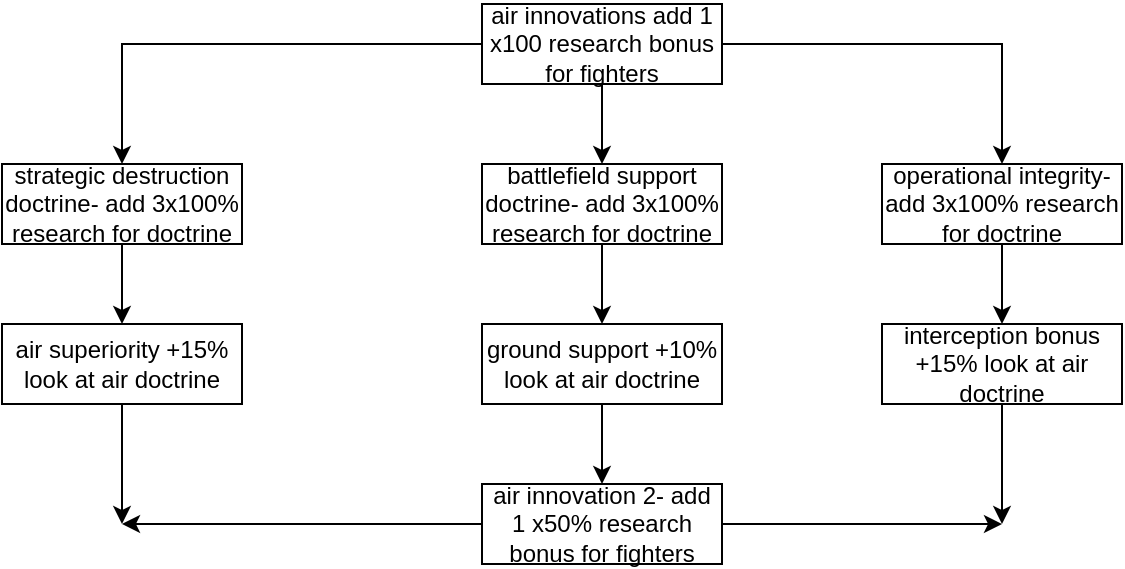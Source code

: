 <mxfile version="13.4.5" type="device" pages="5"><diagram id="C5RBs43oDa-KdzZeNtuy" name="Page-1"><mxGraphModel dx="946" dy="523" grid="1" gridSize="10" guides="1" tooltips="1" connect="1" arrows="1" fold="1" page="1" pageScale="1" pageWidth="827" pageHeight="1169" math="0" shadow="0"><root><mxCell id="WIyWlLk6GJQsqaUBKTNV-0"/><mxCell id="WIyWlLk6GJQsqaUBKTNV-1" parent="WIyWlLk6GJQsqaUBKTNV-0"/><mxCell id="57n3bXgcx5A07ecF0hoc-7" style="edgeStyle=orthogonalEdgeStyle;rounded=0;orthogonalLoop=1;jettySize=auto;html=1;entryX=0.5;entryY=0;entryDx=0;entryDy=0;" parent="WIyWlLk6GJQsqaUBKTNV-1" source="YrTQiTabuWJ2SP4IJ50v-0" target="57n3bXgcx5A07ecF0hoc-1" edge="1"><mxGeometry relative="1" as="geometry"/></mxCell><mxCell id="57n3bXgcx5A07ecF0hoc-9" style="edgeStyle=orthogonalEdgeStyle;rounded=0;orthogonalLoop=1;jettySize=auto;html=1;" parent="WIyWlLk6GJQsqaUBKTNV-1" source="YrTQiTabuWJ2SP4IJ50v-0" target="57n3bXgcx5A07ecF0hoc-0" edge="1"><mxGeometry relative="1" as="geometry"/></mxCell><mxCell id="57n3bXgcx5A07ecF0hoc-11" style="edgeStyle=orthogonalEdgeStyle;rounded=0;orthogonalLoop=1;jettySize=auto;html=1;" parent="WIyWlLk6GJQsqaUBKTNV-1" source="YrTQiTabuWJ2SP4IJ50v-0" target="57n3bXgcx5A07ecF0hoc-2" edge="1"><mxGeometry relative="1" as="geometry"/></mxCell><mxCell id="YrTQiTabuWJ2SP4IJ50v-0" value="air innovations add 1 x100 research bonus for fighters" style="rounded=0;whiteSpace=wrap;html=1;" parent="WIyWlLk6GJQsqaUBKTNV-1" vertex="1"><mxGeometry x="640" y="40" width="120" height="40" as="geometry"/></mxCell><mxCell id="57n3bXgcx5A07ecF0hoc-10" style="edgeStyle=orthogonalEdgeStyle;rounded=0;orthogonalLoop=1;jettySize=auto;html=1;" parent="WIyWlLk6GJQsqaUBKTNV-1" source="57n3bXgcx5A07ecF0hoc-0" target="57n3bXgcx5A07ecF0hoc-4" edge="1"><mxGeometry relative="1" as="geometry"/></mxCell><mxCell id="57n3bXgcx5A07ecF0hoc-0" value="battlefield support doctrine- add 3x100% research for doctrine" style="rounded=0;whiteSpace=wrap;html=1;" parent="WIyWlLk6GJQsqaUBKTNV-1" vertex="1"><mxGeometry x="640" y="120" width="120" height="40" as="geometry"/></mxCell><mxCell id="57n3bXgcx5A07ecF0hoc-8" style="edgeStyle=orthogonalEdgeStyle;rounded=0;orthogonalLoop=1;jettySize=auto;html=1;entryX=0.5;entryY=0;entryDx=0;entryDy=0;" parent="WIyWlLk6GJQsqaUBKTNV-1" source="57n3bXgcx5A07ecF0hoc-1" target="57n3bXgcx5A07ecF0hoc-3" edge="1"><mxGeometry relative="1" as="geometry"/></mxCell><mxCell id="57n3bXgcx5A07ecF0hoc-1" value="strategic destruction doctrine- add 3x100% research for doctrine" style="rounded=0;whiteSpace=wrap;html=1;" parent="WIyWlLk6GJQsqaUBKTNV-1" vertex="1"><mxGeometry x="400" y="120" width="120" height="40" as="geometry"/></mxCell><mxCell id="57n3bXgcx5A07ecF0hoc-12" style="edgeStyle=orthogonalEdgeStyle;rounded=0;orthogonalLoop=1;jettySize=auto;html=1;" parent="WIyWlLk6GJQsqaUBKTNV-1" source="57n3bXgcx5A07ecF0hoc-2" target="57n3bXgcx5A07ecF0hoc-5" edge="1"><mxGeometry relative="1" as="geometry"/></mxCell><mxCell id="57n3bXgcx5A07ecF0hoc-2" value="operational integrity-add 3x100% research for doctrine" style="rounded=0;whiteSpace=wrap;html=1;" parent="WIyWlLk6GJQsqaUBKTNV-1" vertex="1"><mxGeometry x="840" y="120" width="120" height="40" as="geometry"/></mxCell><mxCell id="57n3bXgcx5A07ecF0hoc-14" style="edgeStyle=orthogonalEdgeStyle;rounded=0;orthogonalLoop=1;jettySize=auto;html=1;" parent="WIyWlLk6GJQsqaUBKTNV-1" source="57n3bXgcx5A07ecF0hoc-3" edge="1"><mxGeometry relative="1" as="geometry"><mxPoint x="460" y="300" as="targetPoint"/></mxGeometry></mxCell><mxCell id="57n3bXgcx5A07ecF0hoc-3" value="air superiority +15% look at air doctrine" style="rounded=0;whiteSpace=wrap;html=1;" parent="WIyWlLk6GJQsqaUBKTNV-1" vertex="1"><mxGeometry x="400" y="200" width="120" height="40" as="geometry"/></mxCell><mxCell id="57n3bXgcx5A07ecF0hoc-13" style="edgeStyle=orthogonalEdgeStyle;rounded=0;orthogonalLoop=1;jettySize=auto;html=1;" parent="WIyWlLk6GJQsqaUBKTNV-1" source="57n3bXgcx5A07ecF0hoc-4" target="57n3bXgcx5A07ecF0hoc-6" edge="1"><mxGeometry relative="1" as="geometry"/></mxCell><mxCell id="57n3bXgcx5A07ecF0hoc-4" value="ground support +10% look at air doctrine" style="rounded=0;whiteSpace=wrap;html=1;" parent="WIyWlLk6GJQsqaUBKTNV-1" vertex="1"><mxGeometry x="640" y="200" width="120" height="40" as="geometry"/></mxCell><mxCell id="57n3bXgcx5A07ecF0hoc-17" style="edgeStyle=orthogonalEdgeStyle;rounded=0;orthogonalLoop=1;jettySize=auto;html=1;" parent="WIyWlLk6GJQsqaUBKTNV-1" source="57n3bXgcx5A07ecF0hoc-5" edge="1"><mxGeometry relative="1" as="geometry"><mxPoint x="900" y="300" as="targetPoint"/></mxGeometry></mxCell><mxCell id="57n3bXgcx5A07ecF0hoc-5" value="interception bonus +15% look at air doctrine" style="rounded=0;whiteSpace=wrap;html=1;" parent="WIyWlLk6GJQsqaUBKTNV-1" vertex="1"><mxGeometry x="840" y="200" width="120" height="40" as="geometry"/></mxCell><mxCell id="57n3bXgcx5A07ecF0hoc-15" style="edgeStyle=orthogonalEdgeStyle;rounded=0;orthogonalLoop=1;jettySize=auto;html=1;" parent="WIyWlLk6GJQsqaUBKTNV-1" source="57n3bXgcx5A07ecF0hoc-6" edge="1"><mxGeometry relative="1" as="geometry"><mxPoint x="460" y="300" as="targetPoint"/></mxGeometry></mxCell><mxCell id="57n3bXgcx5A07ecF0hoc-16" style="edgeStyle=orthogonalEdgeStyle;rounded=0;orthogonalLoop=1;jettySize=auto;html=1;" parent="WIyWlLk6GJQsqaUBKTNV-1" source="57n3bXgcx5A07ecF0hoc-6" edge="1"><mxGeometry relative="1" as="geometry"><mxPoint x="900" y="300" as="targetPoint"/></mxGeometry></mxCell><mxCell id="57n3bXgcx5A07ecF0hoc-6" value="air innovation 2- add 1 x50% research bonus for fighters" style="rounded=0;whiteSpace=wrap;html=1;" parent="WIyWlLk6GJQsqaUBKTNV-1" vertex="1"><mxGeometry x="640" y="280" width="120" height="40" as="geometry"/></mxCell></root></mxGraphModel></diagram><diagram id="XBEi6JmeyKoPyur1I3iF" name="Page-2"><mxGraphModel dx="946" dy="523" grid="1" gridSize="10" guides="1" tooltips="1" connect="1" arrows="1" fold="1" page="1" pageScale="1" pageWidth="827" pageHeight="1169" math="0" shadow="0"><root><mxCell id="rzFVk2lC2jX2JsoYEO21-0"/><mxCell id="rzFVk2lC2jX2JsoYEO21-1" parent="rzFVk2lC2jX2JsoYEO21-0"/><mxCell id="aO-B1E40h-pyayuo8bTF-10" style="edgeStyle=orthogonalEdgeStyle;rounded=0;orthogonalLoop=1;jettySize=auto;html=1;entryX=0.5;entryY=0;entryDx=0;entryDy=0;" parent="rzFVk2lC2jX2JsoYEO21-1" source="2" target="aO-B1E40h-pyayuo8bTF-3" edge="1"><mxGeometry relative="1" as="geometry"/></mxCell><mxCell id="2" value="army innovations- same as vanilla germany s" style="whiteSpace=wrap;html=1;" parent="rzFVk2lC2jX2JsoYEO21-1" vertex="1"><mxGeometry x="360" y="40" width="120" height="40" as="geometry"/></mxCell><mxCell id="aO-B1E40h-pyayuo8bTF-11" style="edgeStyle=orthogonalEdgeStyle;rounded=0;orthogonalLoop=1;jettySize=auto;html=1;" parent="rzFVk2lC2jX2JsoYEO21-1" source="aO-B1E40h-pyayuo8bTF-3" target="aO-B1E40h-pyayuo8bTF-6" edge="1"><mxGeometry relative="1" as="geometry"/></mxCell><mxCell id="aO-B1E40h-pyayuo8bTF-3" value="treaty with the ussr-same as vanilla germany without doctrine bonus" style="rounded=0;whiteSpace=wrap;html=1;" parent="rzFVk2lC2jX2JsoYEO21-1" vertex="1"><mxGeometry x="360" y="120" width="120" height="40" as="geometry"/></mxCell><mxCell id="aO-B1E40h-pyayuo8bTF-13" style="edgeStyle=orthogonalEdgeStyle;rounded=0;orthogonalLoop=1;jettySize=auto;html=1;" parent="rzFVk2lC2jX2JsoYEO21-1" source="aO-B1E40h-pyayuo8bTF-4" target="aO-B1E40h-pyayuo8bTF-7" edge="1"><mxGeometry relative="1" as="geometry"/></mxCell><mxCell id="aO-B1E40h-pyayuo8bTF-4" value="speed over firepower- add x3 100% doctrine bonus for mobile warfare" style="rounded=0;whiteSpace=wrap;html=1;" parent="rzFVk2lC2jX2JsoYEO21-1" vertex="1"><mxGeometry x="520" y="280" width="120" height="40" as="geometry"/></mxCell><mxCell id="aO-B1E40h-pyayuo8bTF-15" style="edgeStyle=orthogonalEdgeStyle;rounded=0;orthogonalLoop=1;jettySize=auto;html=1;entryX=0.5;entryY=0;entryDx=0;entryDy=0;" parent="rzFVk2lC2jX2JsoYEO21-1" source="aO-B1E40h-pyayuo8bTF-5" target="aO-B1E40h-pyayuo8bTF-8" edge="1"><mxGeometry relative="1" as="geometry"/></mxCell><mxCell id="aO-B1E40h-pyayuo8bTF-5" value="firepower over speed- add 3x100% doctrine bonus for superior firepower" style="rounded=0;whiteSpace=wrap;html=1;" parent="rzFVk2lC2jX2JsoYEO21-1" vertex="1"><mxGeometry x="200" y="280" width="120" height="40" as="geometry"/></mxCell><mxCell id="aO-B1E40h-pyayuo8bTF-12" style="edgeStyle=orthogonalEdgeStyle;rounded=0;orthogonalLoop=1;jettySize=auto;html=1;entryX=0.5;entryY=0;entryDx=0;entryDy=0;" parent="rzFVk2lC2jX2JsoYEO21-1" source="aO-B1E40h-pyayuo8bTF-6" target="aO-B1E40h-pyayuo8bTF-4" edge="1"><mxGeometry relative="1" as="geometry"/></mxCell><mxCell id="aO-B1E40h-pyayuo8bTF-16" style="edgeStyle=orthogonalEdgeStyle;rounded=0;orthogonalLoop=1;jettySize=auto;html=1;" parent="rzFVk2lC2jX2JsoYEO21-1" source="aO-B1E40h-pyayuo8bTF-6" target="aO-B1E40h-pyayuo8bTF-5" edge="1"><mxGeometry relative="1" as="geometry"/></mxCell><mxCell id="aO-B1E40h-pyayuo8bTF-6" value="armour innovation 2 without doctrine bonus" style="rounded=0;whiteSpace=wrap;html=1;" parent="rzFVk2lC2jX2JsoYEO21-1" vertex="1"><mxGeometry x="360" y="200" width="120" height="40" as="geometry"/></mxCell><mxCell id="aO-B1E40h-pyayuo8bTF-7" value="focus on development on engines-+20% armour speed and 10% breakthrough" style="rounded=0;whiteSpace=wrap;html=1;" parent="rzFVk2lC2jX2JsoYEO21-1" vertex="1"><mxGeometry x="520" y="360" width="120" height="40" as="geometry"/></mxCell><mxCell id="aO-B1E40h-pyayuo8bTF-8" value="focus development on turrets- +10% soft and hard attack to tanks" style="rounded=0;whiteSpace=wrap;html=1;" parent="rzFVk2lC2jX2JsoYEO21-1" vertex="1"><mxGeometry x="200" y="360" width="120" height="40" as="geometry"/></mxCell></root></mxGraphModel></diagram><diagram id="YDzUvT2nFBTZvgG3y6-Q" name="Page-3"><mxGraphModel dx="1773" dy="523" grid="1" gridSize="10" guides="1" tooltips="1" connect="1" arrows="1" fold="1" page="1" pageScale="1" pageWidth="827" pageHeight="1169" math="0" shadow="0"><root><mxCell id="1wcWvy6ZN2ufjEgf9lIZ-0"/><mxCell id="1wcWvy6ZN2ufjEgf9lIZ-1" parent="1wcWvy6ZN2ufjEgf9lIZ-0"/><mxCell id="1wcWvy6ZN2ufjEgf9lIZ-2" value="four year plan- same as vanilla germany" style="rounded=0;whiteSpace=wrap;html=1;" parent="1wcWvy6ZN2ufjEgf9lIZ-1" vertex="1"><mxGeometry x="320" y="40" width="120" height="40" as="geometry"/></mxCell><mxCell id="uNSHda2FpQGYba0DLJ3S-12" style="edgeStyle=orthogonalEdgeStyle;rounded=0;orthogonalLoop=1;jettySize=auto;html=1;" parent="1wcWvy6ZN2ufjEgf9lIZ-1" source="1wcWvy6ZN2ufjEgf9lIZ-4" edge="1"><mxGeometry relative="1" as="geometry"><mxPoint x="470" y="190" as="targetPoint"/></mxGeometry></mxCell><mxCell id="uNSHda2FpQGYba0DLJ3S-14" style="edgeStyle=orthogonalEdgeStyle;rounded=0;orthogonalLoop=1;jettySize=auto;html=1;" parent="1wcWvy6ZN2ufjEgf9lIZ-1" source="1wcWvy6ZN2ufjEgf9lIZ-4" edge="1"><mxGeometry relative="1" as="geometry"><mxPoint x="700" y="190" as="targetPoint"/></mxGeometry></mxCell><mxCell id="1wcWvy6ZN2ufjEgf9lIZ-4" value="autarky" style="rounded=0;whiteSpace=wrap;html=1;" parent="1wcWvy6ZN2ufjEgf9lIZ-1" vertex="1"><mxGeometry x="520" y="120" width="120" height="40" as="geometry"/></mxCell><mxCell id="9udhs_4PBUBeFqSwyB0o-3" style="edgeStyle=orthogonalEdgeStyle;rounded=0;orthogonalLoop=1;jettySize=auto;html=1;" edge="1" parent="1wcWvy6ZN2ufjEgf9lIZ-1" source="1wcWvy6ZN2ufjEgf9lIZ-5" target="9udhs_4PBUBeFqSwyB0o-0"><mxGeometry relative="1" as="geometry"/></mxCell><mxCell id="1wcWvy6ZN2ufjEgf9lIZ-5" value="kdf wagen- add 6 civ" style="rounded=0;whiteSpace=wrap;html=1;" parent="1wcWvy6ZN2ufjEgf9lIZ-1" vertex="1"><mxGeometry x="240" y="280" width="120" height="40" as="geometry"/></mxCell><mxCell id="uNSHda2FpQGYba0DLJ3S-22" style="edgeStyle=orthogonalEdgeStyle;rounded=0;orthogonalLoop=1;jettySize=auto;html=1;" parent="1wcWvy6ZN2ufjEgf9lIZ-1" source="1wcWvy6ZN2ufjEgf9lIZ-6" target="1wcWvy6ZN2ufjEgf9lIZ-11" edge="1"><mxGeometry relative="1" as="geometry"/></mxCell><mxCell id="1wcWvy6ZN2ufjEgf9lIZ-6" value="the beauty of labour- 10% factory output" style="rounded=0;whiteSpace=wrap;html=1;" parent="1wcWvy6ZN2ufjEgf9lIZ-1" vertex="1"><mxGeometry y="200" width="120" height="40" as="geometry"/></mxCell><mxCell id="uNSHda2FpQGYba0DLJ3S-21" style="edgeStyle=orthogonalEdgeStyle;rounded=0;orthogonalLoop=1;jettySize=auto;html=1;entryX=0.5;entryY=0;entryDx=0;entryDy=0;" parent="1wcWvy6ZN2ufjEgf9lIZ-1" source="1wcWvy6ZN2ufjEgf9lIZ-7" target="1wcWvy6ZN2ufjEgf9lIZ-5" edge="1"><mxGeometry relative="1" as="geometry"/></mxCell><mxCell id="1wcWvy6ZN2ufjEgf9lIZ-7" value="herman goering worke- add 6 civ" style="rounded=0;whiteSpace=wrap;html=1;" parent="1wcWvy6ZN2ufjEgf9lIZ-1" vertex="1"><mxGeometry x="240" y="200" width="120" height="40" as="geometry"/></mxCell><mxCell id="uNSHda2FpQGYba0DLJ3S-23" style="edgeStyle=orthogonalEdgeStyle;rounded=0;orthogonalLoop=1;jettySize=auto;html=1;" parent="1wcWvy6ZN2ufjEgf9lIZ-1" source="1wcWvy6ZN2ufjEgf9lIZ-8" edge="1"><mxGeometry relative="1" as="geometry"><mxPoint x="-100" y="190" as="targetPoint"/></mxGeometry></mxCell><mxCell id="uNSHda2FpQGYba0DLJ3S-24" style="edgeStyle=orthogonalEdgeStyle;rounded=0;orthogonalLoop=1;jettySize=auto;html=1;" parent="1wcWvy6ZN2ufjEgf9lIZ-1" source="1wcWvy6ZN2ufjEgf9lIZ-8" edge="1"><mxGeometry relative="1" as="geometry"><mxPoint x="-340" y="190" as="targetPoint"/></mxGeometry></mxCell><mxCell id="1wcWvy6ZN2ufjEgf9lIZ-8" value="expand the reich ministry of propaganda- no effect 7 days" style="rounded=0;whiteSpace=wrap;html=1;" parent="1wcWvy6ZN2ufjEgf9lIZ-1" vertex="1"><mxGeometry x="-280" y="120" width="120" height="40" as="geometry"/></mxCell><mxCell id="uNSHda2FpQGYba0DLJ3S-19" style="edgeStyle=orthogonalEdgeStyle;rounded=0;orthogonalLoop=1;jettySize=auto;html=1;" parent="1wcWvy6ZN2ufjEgf9lIZ-1" source="1wcWvy6ZN2ufjEgf9lIZ-9" edge="1"><mxGeometry relative="1" as="geometry"><mxPoint x="60" y="190" as="targetPoint"/></mxGeometry></mxCell><mxCell id="uNSHda2FpQGYba0DLJ3S-20" style="edgeStyle=orthogonalEdgeStyle;rounded=0;orthogonalLoop=1;jettySize=auto;html=1;" parent="1wcWvy6ZN2ufjEgf9lIZ-1" source="1wcWvy6ZN2ufjEgf9lIZ-9" edge="1"><mxGeometry relative="1" as="geometry"><mxPoint x="300" y="190" as="targetPoint"/></mxGeometry></mxCell><mxCell id="1wcWvy6ZN2ufjEgf9lIZ-9" value="reinvigorate german industry- 7 day no effect" style="rounded=0;whiteSpace=wrap;html=1;" parent="1wcWvy6ZN2ufjEgf9lIZ-1" vertex="1"><mxGeometry x="120" y="120" width="120" height="40" as="geometry"/></mxCell><mxCell id="9udhs_4PBUBeFqSwyB0o-4" style="edgeStyle=orthogonalEdgeStyle;rounded=0;orthogonalLoop=1;jettySize=auto;html=1;entryX=0.5;entryY=0;entryDx=0;entryDy=0;" edge="1" parent="1wcWvy6ZN2ufjEgf9lIZ-1" source="1wcWvy6ZN2ufjEgf9lIZ-11" target="9udhs_4PBUBeFqSwyB0o-1"><mxGeometry relative="1" as="geometry"/></mxCell><mxCell id="1wcWvy6ZN2ufjEgf9lIZ-11" value="re-investment into german industries- add 5 civ" style="rounded=0;whiteSpace=wrap;html=1;" parent="1wcWvy6ZN2ufjEgf9lIZ-1" vertex="1"><mxGeometry y="280" width="120" height="40" as="geometry"/></mxCell><mxCell id="uNSHda2FpQGYba0DLJ3S-6" style="edgeStyle=orthogonalEdgeStyle;rounded=0;orthogonalLoop=1;jettySize=auto;html=1;" parent="1wcWvy6ZN2ufjEgf9lIZ-1" source="1wcWvy6ZN2ufjEgf9lIZ-14" edge="1"><mxGeometry relative="1" as="geometry"><mxPoint x="900" y="190" as="targetPoint"/></mxGeometry></mxCell><mxCell id="uNSHda2FpQGYba0DLJ3S-9" style="edgeStyle=orthogonalEdgeStyle;rounded=0;orthogonalLoop=1;jettySize=auto;html=1;" parent="1wcWvy6ZN2ufjEgf9lIZ-1" source="1wcWvy6ZN2ufjEgf9lIZ-14" edge="1"><mxGeometry relative="1" as="geometry"><mxPoint x="1140" y="190" as="targetPoint"/></mxGeometry></mxCell><mxCell id="1wcWvy6ZN2ufjEgf9lIZ-14" value="mefo bills" style="rounded=0;whiteSpace=wrap;html=1;" parent="1wcWvy6ZN2ufjEgf9lIZ-1" vertex="1"><mxGeometry x="960" y="120" width="120" height="40" as="geometry"/></mxCell><mxCell id="1wcWvy6ZN2ufjEgf9lIZ-15" value="make contacts for romanian oil" style="rounded=0;whiteSpace=wrap;html=1;" parent="1wcWvy6ZN2ufjEgf9lIZ-1" vertex="1"><mxGeometry x="410" y="360" width="120" height="30" as="geometry"/></mxCell><mxCell id="uNSHda2FpQGYba0DLJ3S-16" style="edgeStyle=orthogonalEdgeStyle;rounded=0;orthogonalLoop=1;jettySize=auto;html=1;entryX=0.5;entryY=0;entryDx=0;entryDy=0;" parent="1wcWvy6ZN2ufjEgf9lIZ-1" source="1wcWvy6ZN2ufjEgf9lIZ-16" target="1wcWvy6ZN2ufjEgf9lIZ-22" edge="1"><mxGeometry relative="1" as="geometry"/></mxCell><mxCell id="1wcWvy6ZN2ufjEgf9lIZ-16" value="rubber procurement-add 2 rubber production to refineries" style="rounded=0;whiteSpace=wrap;html=1;" parent="1wcWvy6ZN2ufjEgf9lIZ-1" vertex="1"><mxGeometry x="640" y="280" width="120" height="40" as="geometry"/></mxCell><mxCell id="uNSHda2FpQGYba0DLJ3S-18" style="edgeStyle=orthogonalEdgeStyle;rounded=0;orthogonalLoop=1;jettySize=auto;html=1;entryX=0.5;entryY=0;entryDx=0;entryDy=0;" parent="1wcWvy6ZN2ufjEgf9lIZ-1" source="1wcWvy6ZN2ufjEgf9lIZ-17" target="1wcWvy6ZN2ufjEgf9lIZ-15" edge="1"><mxGeometry relative="1" as="geometry"/></mxCell><mxCell id="1wcWvy6ZN2ufjEgf9lIZ-17" value="make contacts for hungarian aluminium look at integrate war eco" style="rounded=0;whiteSpace=wrap;html=1;" parent="1wcWvy6ZN2ufjEgf9lIZ-1" vertex="1"><mxGeometry x="410" y="280" width="120" height="40" as="geometry"/></mxCell><mxCell id="uNSHda2FpQGYba0DLJ3S-17" style="edgeStyle=orthogonalEdgeStyle;rounded=0;orthogonalLoop=1;jettySize=auto;html=1;entryX=0.5;entryY=0;entryDx=0;entryDy=0;" parent="1wcWvy6ZN2ufjEgf9lIZ-1" source="1wcWvy6ZN2ufjEgf9lIZ-18" target="1wcWvy6ZN2ufjEgf9lIZ-17" edge="1"><mxGeometry relative="1" as="geometry"/></mxCell><mxCell id="1wcWvy6ZN2ufjEgf9lIZ-18" value="expand german mines-10% resource gain efficiency" style="rounded=0;whiteSpace=wrap;html=1;" parent="1wcWvy6ZN2ufjEgf9lIZ-1" vertex="1"><mxGeometry x="410" y="200" width="120" height="40" as="geometry"/></mxCell><mxCell id="uNSHda2FpQGYba0DLJ3S-15" style="edgeStyle=orthogonalEdgeStyle;rounded=0;orthogonalLoop=1;jettySize=auto;html=1;" parent="1wcWvy6ZN2ufjEgf9lIZ-1" source="1wcWvy6ZN2ufjEgf9lIZ-19" target="1wcWvy6ZN2ufjEgf9lIZ-16" edge="1"><mxGeometry relative="1" as="geometry"/></mxCell><mxCell id="1wcWvy6ZN2ufjEgf9lIZ-19" value="synthetic experiments- add 1x300% research bonus for synthetics" style="rounded=0;whiteSpace=wrap;html=1;" parent="1wcWvy6ZN2ufjEgf9lIZ-1" vertex="1"><mxGeometry x="640" y="200" width="120" height="40" as="geometry"/></mxCell><mxCell id="1wcWvy6ZN2ufjEgf9lIZ-22" value="synthetic industry-add 5&amp;nbsp;" style="rounded=0;whiteSpace=wrap;html=1;" parent="1wcWvy6ZN2ufjEgf9lIZ-1" vertex="1"><mxGeometry x="640" y="360" width="120" height="40" as="geometry"/></mxCell><mxCell id="uNSHda2FpQGYba0DLJ3S-25" style="edgeStyle=orthogonalEdgeStyle;rounded=0;orthogonalLoop=1;jettySize=auto;html=1;entryX=0.5;entryY=0;entryDx=0;entryDy=0;" parent="1wcWvy6ZN2ufjEgf9lIZ-1" source="1wcWvy6ZN2ufjEgf9lIZ-23" target="1wcWvy6ZN2ufjEgf9lIZ-25" edge="1"><mxGeometry relative="1" as="geometry"/></mxCell><mxCell id="1wcWvy6ZN2ufjEgf9lIZ-23" value="control the press- 10% stability" style="rounded=0;whiteSpace=wrap;html=1;" parent="1wcWvy6ZN2ufjEgf9lIZ-1" vertex="1"><mxGeometry x="-400" y="200" width="120" height="40" as="geometry"/></mxCell><mxCell id="uNSHda2FpQGYba0DLJ3S-26" style="edgeStyle=orthogonalEdgeStyle;rounded=0;orthogonalLoop=1;jettySize=auto;html=1;entryX=0.5;entryY=0;entryDx=0;entryDy=0;" parent="1wcWvy6ZN2ufjEgf9lIZ-1" source="1wcWvy6ZN2ufjEgf9lIZ-24" target="1wcWvy6ZN2ufjEgf9lIZ-26" edge="1"><mxGeometry relative="1" as="geometry"/></mxCell><mxCell id="1wcWvy6ZN2ufjEgf9lIZ-24" value="cull political opponents - stability 10%" style="rounded=0;whiteSpace=wrap;html=1;" parent="1wcWvy6ZN2ufjEgf9lIZ-1" vertex="1"><mxGeometry x="-160" y="200" width="120" height="40" as="geometry"/></mxCell><mxCell id="uNSHda2FpQGYba0DLJ3S-28" style="edgeStyle=orthogonalEdgeStyle;rounded=0;orthogonalLoop=1;jettySize=auto;html=1;entryX=0;entryY=0.5;entryDx=0;entryDy=0;" parent="1wcWvy6ZN2ufjEgf9lIZ-1" source="1wcWvy6ZN2ufjEgf9lIZ-25" target="1wcWvy6ZN2ufjEgf9lIZ-32" edge="1"><mxGeometry relative="1" as="geometry"/></mxCell><mxCell id="1wcWvy6ZN2ufjEgf9lIZ-25" value="produce war propaganda-10% war support" style="rounded=0;whiteSpace=wrap;html=1;" parent="1wcWvy6ZN2ufjEgf9lIZ-1" vertex="1"><mxGeometry x="-400" y="280" width="120" height="40" as="geometry"/></mxCell><mxCell id="uNSHda2FpQGYba0DLJ3S-27" style="edgeStyle=orthogonalEdgeStyle;rounded=0;orthogonalLoop=1;jettySize=auto;html=1;entryX=1;entryY=0.5;entryDx=0;entryDy=0;" parent="1wcWvy6ZN2ufjEgf9lIZ-1" source="1wcWvy6ZN2ufjEgf9lIZ-26" target="1wcWvy6ZN2ufjEgf9lIZ-32" edge="1"><mxGeometry relative="1" as="geometry"/></mxCell><mxCell id="1wcWvy6ZN2ufjEgf9lIZ-26" value="prepare for war-mobilistaion speed +30%" style="rounded=0;whiteSpace=wrap;html=1;" parent="1wcWvy6ZN2ufjEgf9lIZ-1" vertex="1"><mxGeometry x="-160" y="280" width="120" height="40" as="geometry"/></mxCell><mxCell id="1wcWvy6ZN2ufjEgf9lIZ-28" value="triumph in moscow&amp;nbsp;&amp;nbsp;5% war support and stability" style="rounded=0;whiteSpace=wrap;html=1;" parent="1wcWvy6ZN2ufjEgf9lIZ-1" vertex="1"><mxGeometry x="-120" y="520" width="120" height="40" as="geometry"/></mxCell><mxCell id="1wcWvy6ZN2ufjEgf9lIZ-29" value="FOR THE FUHRER-+30% core attack and defence, germany must hv more then 50% surrender progre" style="rounded=0;whiteSpace=wrap;html=1;" parent="1wcWvy6ZN2ufjEgf9lIZ-1" vertex="1"><mxGeometry x="-280" y="600" width="120" height="40" as="geometry"/></mxCell><mxCell id="uNSHda2FpQGYba0DLJ3S-31" style="edgeStyle=orthogonalEdgeStyle;rounded=0;orthogonalLoop=1;jettySize=auto;html=1;entryX=0.5;entryY=0;entryDx=0;entryDy=0;" parent="1wcWvy6ZN2ufjEgf9lIZ-1" source="1wcWvy6ZN2ufjEgf9lIZ-30" target="1wcWvy6ZN2ufjEgf9lIZ-29" edge="1"><mxGeometry relative="1" as="geometry"/></mxCell><mxCell id="YRLXhZ3NZ9P9o9HkLqB5-2" style="edgeStyle=orthogonalEdgeStyle;rounded=0;orthogonalLoop=1;jettySize=auto;html=1;entryX=0.5;entryY=0;entryDx=0;entryDy=0;" edge="1" parent="1wcWvy6ZN2ufjEgf9lIZ-1" source="1wcWvy6ZN2ufjEgf9lIZ-30" target="YRLXhZ3NZ9P9o9HkLqB5-0"><mxGeometry relative="1" as="geometry"/></mxCell><mxCell id="1wcWvy6ZN2ufjEgf9lIZ-30" value="for the fatherland-10% core territory attack and defence germany must hv lost core territory" style="rounded=0;whiteSpace=wrap;html=1;" parent="1wcWvy6ZN2ufjEgf9lIZ-1" vertex="1"><mxGeometry x="-280" y="520" width="120" height="40" as="geometry"/></mxCell><mxCell id="uNSHda2FpQGYba0DLJ3S-30" style="edgeStyle=orthogonalEdgeStyle;rounded=0;orthogonalLoop=1;jettySize=auto;html=1;entryX=0.5;entryY=0;entryDx=0;entryDy=0;" parent="1wcWvy6ZN2ufjEgf9lIZ-1" source="1wcWvy6ZN2ufjEgf9lIZ-31" target="1wcWvy6ZN2ufjEgf9lIZ-30" edge="1"><mxGeometry relative="1" as="geometry"/></mxCell><mxCell id="uNSHda2FpQGYba0DLJ3S-32" style="edgeStyle=orthogonalEdgeStyle;rounded=0;orthogonalLoop=1;jettySize=auto;html=1;entryX=0.5;entryY=0;entryDx=0;entryDy=0;" parent="1wcWvy6ZN2ufjEgf9lIZ-1" source="1wcWvy6ZN2ufjEgf9lIZ-31" target="1wcWvy6ZN2ufjEgf9lIZ-28" edge="1"><mxGeometry relative="1" as="geometry"/></mxCell><mxCell id="1wcWvy6ZN2ufjEgf9lIZ-31" value="triumph in africa- 5% war support and stability" style="rounded=0;whiteSpace=wrap;html=1;" parent="1wcWvy6ZN2ufjEgf9lIZ-1" vertex="1"><mxGeometry x="-280" y="440" width="120" height="40" as="geometry"/></mxCell><mxCell id="uNSHda2FpQGYba0DLJ3S-29" style="edgeStyle=orthogonalEdgeStyle;rounded=0;orthogonalLoop=1;jettySize=auto;html=1;entryX=0.5;entryY=0;entryDx=0;entryDy=0;" parent="1wcWvy6ZN2ufjEgf9lIZ-1" source="1wcWvy6ZN2ufjEgf9lIZ-32" target="1wcWvy6ZN2ufjEgf9lIZ-31" edge="1"><mxGeometry relative="1" as="geometry"/></mxCell><mxCell id="1wcWvy6ZN2ufjEgf9lIZ-32" value="triumph in france- 5% war support and stability" style="rounded=0;whiteSpace=wrap;html=1;" parent="1wcWvy6ZN2ufjEgf9lIZ-1" vertex="1"><mxGeometry x="-280" y="362.5" width="120" height="35" as="geometry"/></mxCell><mxCell id="uNSHda2FpQGYba0DLJ3S-0" value="final war preparations- mil construction speed +20% mefo bills increase&amp;nbsp;" style="rounded=0;whiteSpace=wrap;html=1;" parent="1wcWvy6ZN2ufjEgf9lIZ-1" vertex="1"><mxGeometry x="840" y="360" width="120" height="40" as="geometry"/></mxCell><mxCell id="uNSHda2FpQGYba0DLJ3S-10" style="edgeStyle=orthogonalEdgeStyle;rounded=0;orthogonalLoop=1;jettySize=auto;html=1;entryX=0.5;entryY=0;entryDx=0;entryDy=0;" parent="1wcWvy6ZN2ufjEgf9lIZ-1" source="uNSHda2FpQGYba0DLJ3S-1" target="uNSHda2FpQGYba0DLJ3S-2" edge="1"><mxGeometry relative="1" as="geometry"/></mxCell><mxCell id="uNSHda2FpQGYba0DLJ3S-1" value="ration the people- -5% consumer goods -10% stability" style="rounded=0;whiteSpace=wrap;html=1;" parent="1wcWvy6ZN2ufjEgf9lIZ-1" vertex="1"><mxGeometry x="1080" y="200" width="120" height="40" as="geometry"/></mxCell><mxCell id="uNSHda2FpQGYba0DLJ3S-11" style="edgeStyle=orthogonalEdgeStyle;rounded=0;orthogonalLoop=1;jettySize=auto;html=1;entryX=0.5;entryY=0;entryDx=0;entryDy=0;" parent="1wcWvy6ZN2ufjEgf9lIZ-1" source="uNSHda2FpQGYba0DLJ3S-2" target="uNSHda2FpQGYba0DLJ3S-3" edge="1"><mxGeometry relative="1" as="geometry"/></mxCell><mxCell id="uNSHda2FpQGYba0DLJ3S-2" value="take loans from foreign powers- add 5 mils, -10% stability" style="rounded=0;whiteSpace=wrap;html=1;" parent="1wcWvy6ZN2ufjEgf9lIZ-1" vertex="1"><mxGeometry x="1080" y="280" width="120" height="40" as="geometry"/></mxCell><mxCell id="uNSHda2FpQGYba0DLJ3S-3" value="use czech and austrian gold,- decrease cost of mefo bills" style="rounded=0;whiteSpace=wrap;html=1;" parent="1wcWvy6ZN2ufjEgf9lIZ-1" vertex="1"><mxGeometry x="1080" y="360" width="120" height="40" as="geometry"/></mxCell><mxCell id="uNSHda2FpQGYba0DLJ3S-8" style="edgeStyle=orthogonalEdgeStyle;rounded=0;orthogonalLoop=1;jettySize=auto;html=1;entryX=0.5;entryY=0;entryDx=0;entryDy=0;" parent="1wcWvy6ZN2ufjEgf9lIZ-1" source="uNSHda2FpQGYba0DLJ3S-4" target="uNSHda2FpQGYba0DLJ3S-0" edge="1"><mxGeometry relative="1" as="geometry"/></mxCell><mxCell id="uNSHda2FpQGYba0DLJ3S-4" value="subsides for the automobile industry- motorised and mech ic cost -10%, mefo bills increase" style="rounded=0;whiteSpace=wrap;html=1;" parent="1wcWvy6ZN2ufjEgf9lIZ-1" vertex="1"><mxGeometry x="840" y="280" width="120" height="40" as="geometry"/></mxCell><mxCell id="uNSHda2FpQGYba0DLJ3S-7" style="edgeStyle=orthogonalEdgeStyle;rounded=0;orthogonalLoop=1;jettySize=auto;html=1;" parent="1wcWvy6ZN2ufjEgf9lIZ-1" source="uNSHda2FpQGYba0DLJ3S-5" target="uNSHda2FpQGYba0DLJ3S-4" edge="1"><mxGeometry relative="1" as="geometry"/></mxCell><mxCell id="uNSHda2FpQGYba0DLJ3S-5" value="contracts for military uniforms- add 5 mils mefo bills increase" style="rounded=0;whiteSpace=wrap;html=1;" parent="1wcWvy6ZN2ufjEgf9lIZ-1" vertex="1"><mxGeometry x="840" y="200" width="120" height="40" as="geometry"/></mxCell><mxCell id="9udhs_4PBUBeFqSwyB0o-0" value="Krupp factory investments- add 6 civ" style="rounded=0;whiteSpace=wrap;html=1;" vertex="1" parent="1wcWvy6ZN2ufjEgf9lIZ-1"><mxGeometry x="240" y="360" width="120" height="40" as="geometry"/></mxCell><mxCell id="9udhs_4PBUBeFqSwyB0o-1" value="streamline the process- add 5 civ" style="rounded=0;whiteSpace=wrap;html=1;" vertex="1" parent="1wcWvy6ZN2ufjEgf9lIZ-1"><mxGeometry y="362.5" width="120" height="37.5" as="geometry"/></mxCell><mxCell id="YRLXhZ3NZ9P9o9HkLqB5-0" value="mobilise the Volskrum- add 2% recruitable pop" style="rounded=0;whiteSpace=wrap;html=1;" vertex="1" parent="1wcWvy6ZN2ufjEgf9lIZ-1"><mxGeometry x="-480" y="600" width="120" height="40" as="geometry"/></mxCell></root></mxGraphModel></diagram><diagram id="NgEi0E9slTrh4-ahlGt8" name="Page-4"><mxGraphModel dx="946" dy="523" grid="1" gridSize="10" guides="1" tooltips="1" connect="1" arrows="1" fold="1" page="1" pageScale="1" pageWidth="827" pageHeight="1169" math="0" shadow="0"><root><mxCell id="lm41Kiu-rtqbi6CTfzHk-0"/><mxCell id="lm41Kiu-rtqbi6CTfzHk-1" parent="lm41Kiu-rtqbi6CTfzHk-0"/><mxCell id="lm41Kiu-rtqbi6CTfzHk-5" value="Rhineland tree can be kept the same for now" style="rounded=0;whiteSpace=wrap;html=1;" vertex="1" parent="lm41Kiu-rtqbi6CTfzHk-1"><mxGeometry x="360" y="40" width="120" height="40" as="geometry"/></mxCell></root></mxGraphModel></diagram><diagram id="3WHdz4tjuPCsG-_2OCyk" name="Page-5"><mxGraphModel dx="946" dy="523" grid="1" gridSize="10" guides="1" tooltips="1" connect="1" arrows="1" fold="1" page="1" pageScale="1" pageWidth="827" pageHeight="1169" math="0" shadow="0"><root><mxCell id="I1ePcCflujC_nNuGhwDW-0"/><mxCell id="I1ePcCflujC_nNuGhwDW-1" parent="I1ePcCflujC_nNuGhwDW-0"/><mxCell id="I1ePcCflujC_nNuGhwDW-2" value="naval focus can be kept the same for now" style="rounded=0;whiteSpace=wrap;html=1;" vertex="1" parent="I1ePcCflujC_nNuGhwDW-1"><mxGeometry x="350" y="240" width="120" height="60" as="geometry"/></mxCell></root></mxGraphModel></diagram></mxfile>